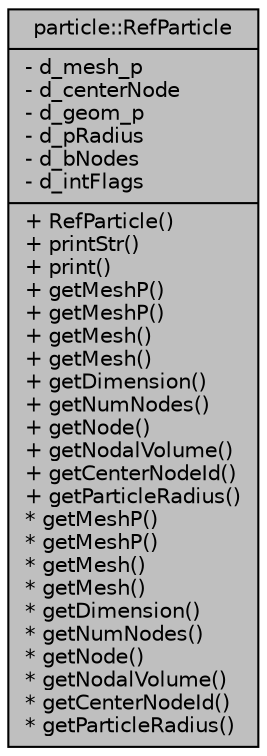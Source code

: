 digraph "particle::RefParticle"
{
  edge [fontname="Helvetica",fontsize="10",labelfontname="Helvetica",labelfontsize="10"];
  node [fontname="Helvetica",fontsize="10",shape=record];
  Node1 [label="{particle::RefParticle\n|- d_mesh_p\l- d_centerNode\l- d_geom_p\l- d_pRadius\l- d_bNodes\l- d_intFlags\l|+ RefParticle()\l+ printStr()\l+ print()\l+ getMeshP()\l+ getMeshP()\l+ getMesh()\l+ getMesh()\l+ getDimension()\l+ getNumNodes()\l+ getNode()\l+ getNodalVolume()\l+ getCenterNodeId()\l+ getParticleRadius()\l* getMeshP()\l* getMeshP()\l* getMesh()\l* getMesh()\l* getDimension()\l* getNumNodes()\l* getNode()\l* getNodalVolume()\l* getCenterNodeId()\l* getParticleRadius()\l}",height=0.2,width=0.4,color="black", fillcolor="grey75", style="filled", fontcolor="black"];
}
